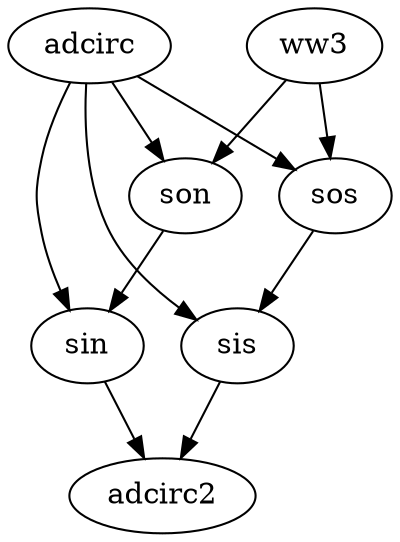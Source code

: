digraph {
	son -> sin ;
	adcirc -> sin ;
	sis -> adcirc2 ;
	sin -> adcirc2 ;
	ww3 -> sos ;
	adcirc -> sos ;
	ww3 -> son ;
	adcirc -> son ;
	sos -> sis ;
	adcirc -> sis ;
}
